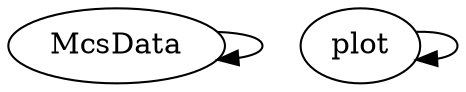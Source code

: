 /* Created by mdot for Matlab */
digraph m2html {
  McsData -> McsData;
  plot -> plot;

  McsData [URL="McsData.html"];
  plot [URL="plot.html"];
}